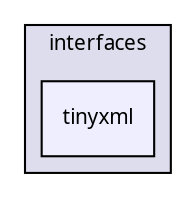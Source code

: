 digraph "tinyxml" {
  compound=true
  node [ fontsize="10", fontname="FreeSans.ttf"];
  edge [ labelfontsize="10", labelfontname="FreeSans.ttf"];
  subgraph clusterdir_3704cb05e0a8565fe7675e5730d54a9f {
    graph [ bgcolor="#ddddee", pencolor="black", label="interfaces" fontname="FreeSans.ttf", fontsize="10", URL="dir_3704cb05e0a8565fe7675e5730d54a9f.html"]
  dir_7a63aebb694c6e39e0e33dfcc6b7a2bb [shape=box, label="tinyxml", style="filled", fillcolor="#eeeeff", pencolor="black", URL="dir_7a63aebb694c6e39e0e33dfcc6b7a2bb.html"];
  }
}
